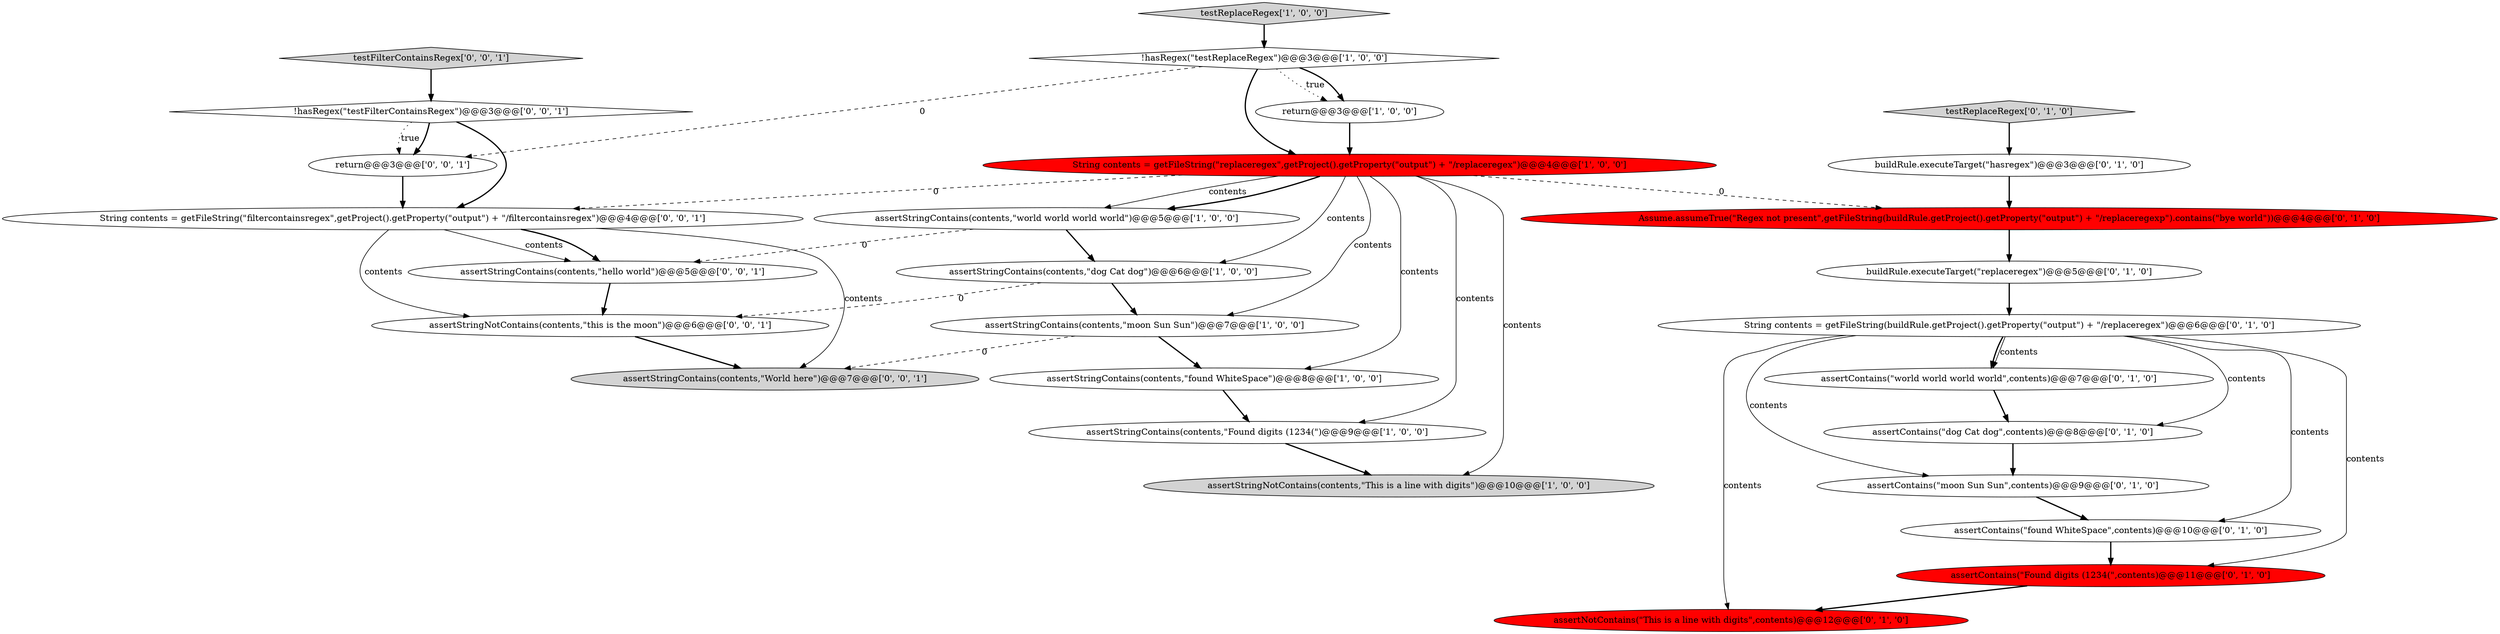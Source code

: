 digraph {
5 [style = filled, label = "assertStringContains(contents,\"world world world world\")@@@5@@@['1', '0', '0']", fillcolor = white, shape = ellipse image = "AAA0AAABBB1BBB"];
19 [style = filled, label = "String contents = getFileString(buildRule.getProject().getProperty(\"output\") + \"/replaceregex\")@@@6@@@['0', '1', '0']", fillcolor = white, shape = ellipse image = "AAA0AAABBB2BBB"];
18 [style = filled, label = "buildRule.executeTarget(\"replaceregex\")@@@5@@@['0', '1', '0']", fillcolor = white, shape = ellipse image = "AAA0AAABBB2BBB"];
22 [style = filled, label = "assertStringContains(contents,\"hello world\")@@@5@@@['0', '0', '1']", fillcolor = white, shape = ellipse image = "AAA0AAABBB3BBB"];
25 [style = filled, label = "assertStringNotContains(contents,\"this is the moon\")@@@6@@@['0', '0', '1']", fillcolor = white, shape = ellipse image = "AAA0AAABBB3BBB"];
17 [style = filled, label = "assertNotContains(\"This is a line with digits\",contents)@@@12@@@['0', '1', '0']", fillcolor = red, shape = ellipse image = "AAA1AAABBB2BBB"];
2 [style = filled, label = "String contents = getFileString(\"replaceregex\",getProject().getProperty(\"output\") + \"/replaceregex\")@@@4@@@['1', '0', '0']", fillcolor = red, shape = ellipse image = "AAA1AAABBB1BBB"];
9 [style = filled, label = "assertStringContains(contents,\"found WhiteSpace\")@@@8@@@['1', '0', '0']", fillcolor = white, shape = ellipse image = "AAA0AAABBB1BBB"];
11 [style = filled, label = "testReplaceRegex['0', '1', '0']", fillcolor = lightgray, shape = diamond image = "AAA0AAABBB2BBB"];
12 [style = filled, label = "assertContains(\"dog Cat dog\",contents)@@@8@@@['0', '1', '0']", fillcolor = white, shape = ellipse image = "AAA0AAABBB2BBB"];
7 [style = filled, label = "assertStringContains(contents,\"Found digits (1234(\")@@@9@@@['1', '0', '0']", fillcolor = white, shape = ellipse image = "AAA0AAABBB1BBB"];
23 [style = filled, label = "testFilterContainsRegex['0', '0', '1']", fillcolor = lightgray, shape = diamond image = "AAA0AAABBB3BBB"];
15 [style = filled, label = "assertContains(\"found WhiteSpace\",contents)@@@10@@@['0', '1', '0']", fillcolor = white, shape = ellipse image = "AAA0AAABBB2BBB"];
24 [style = filled, label = "!hasRegex(\"testFilterContainsRegex\")@@@3@@@['0', '0', '1']", fillcolor = white, shape = diamond image = "AAA0AAABBB3BBB"];
10 [style = filled, label = "buildRule.executeTarget(\"hasregex\")@@@3@@@['0', '1', '0']", fillcolor = white, shape = ellipse image = "AAA0AAABBB2BBB"];
27 [style = filled, label = "assertStringContains(contents,\"World here\")@@@7@@@['0', '0', '1']", fillcolor = lightgray, shape = ellipse image = "AAA0AAABBB3BBB"];
8 [style = filled, label = "assertStringContains(contents,\"dog Cat dog\")@@@6@@@['1', '0', '0']", fillcolor = white, shape = ellipse image = "AAA0AAABBB1BBB"];
0 [style = filled, label = "testReplaceRegex['1', '0', '0']", fillcolor = lightgray, shape = diamond image = "AAA0AAABBB1BBB"];
13 [style = filled, label = "assertContains(\"moon Sun Sun\",contents)@@@9@@@['0', '1', '0']", fillcolor = white, shape = ellipse image = "AAA0AAABBB2BBB"];
14 [style = filled, label = "Assume.assumeTrue(\"Regex not present\",getFileString(buildRule.getProject().getProperty(\"output\") + \"/replaceregexp\").contains(\"bye world\"))@@@4@@@['0', '1', '0']", fillcolor = red, shape = ellipse image = "AAA1AAABBB2BBB"];
20 [style = filled, label = "assertContains(\"world world world world\",contents)@@@7@@@['0', '1', '0']", fillcolor = white, shape = ellipse image = "AAA0AAABBB2BBB"];
26 [style = filled, label = "return@@@3@@@['0', '0', '1']", fillcolor = white, shape = ellipse image = "AAA0AAABBB3BBB"];
3 [style = filled, label = "assertStringNotContains(contents,\"This is a line with digits\")@@@10@@@['1', '0', '0']", fillcolor = lightgray, shape = ellipse image = "AAA0AAABBB1BBB"];
4 [style = filled, label = "!hasRegex(\"testReplaceRegex\")@@@3@@@['1', '0', '0']", fillcolor = white, shape = diamond image = "AAA0AAABBB1BBB"];
21 [style = filled, label = "String contents = getFileString(\"filtercontainsregex\",getProject().getProperty(\"output\") + \"/filtercontainsregex\")@@@4@@@['0', '0', '1']", fillcolor = white, shape = ellipse image = "AAA0AAABBB3BBB"];
6 [style = filled, label = "assertStringContains(contents,\"moon Sun Sun\")@@@7@@@['1', '0', '0']", fillcolor = white, shape = ellipse image = "AAA0AAABBB1BBB"];
1 [style = filled, label = "return@@@3@@@['1', '0', '0']", fillcolor = white, shape = ellipse image = "AAA0AAABBB1BBB"];
16 [style = filled, label = "assertContains(\"Found digits (1234(\",contents)@@@11@@@['0', '1', '0']", fillcolor = red, shape = ellipse image = "AAA1AAABBB2BBB"];
5->8 [style = bold, label=""];
22->25 [style = bold, label=""];
19->16 [style = solid, label="contents"];
19->13 [style = solid, label="contents"];
19->17 [style = solid, label="contents"];
4->1 [style = dotted, label="true"];
10->14 [style = bold, label=""];
19->12 [style = solid, label="contents"];
19->20 [style = bold, label=""];
2->5 [style = solid, label="contents"];
18->19 [style = bold, label=""];
2->3 [style = solid, label="contents"];
8->6 [style = bold, label=""];
4->2 [style = bold, label=""];
16->17 [style = bold, label=""];
4->26 [style = dashed, label="0"];
2->8 [style = solid, label="contents"];
9->7 [style = bold, label=""];
15->16 [style = bold, label=""];
21->22 [style = solid, label="contents"];
19->15 [style = solid, label="contents"];
7->3 [style = bold, label=""];
2->6 [style = solid, label="contents"];
26->21 [style = bold, label=""];
25->27 [style = bold, label=""];
12->13 [style = bold, label=""];
24->26 [style = bold, label=""];
23->24 [style = bold, label=""];
2->14 [style = dashed, label="0"];
19->20 [style = solid, label="contents"];
24->21 [style = bold, label=""];
24->26 [style = dotted, label="true"];
0->4 [style = bold, label=""];
11->10 [style = bold, label=""];
21->22 [style = bold, label=""];
2->21 [style = dashed, label="0"];
2->9 [style = solid, label="contents"];
6->27 [style = dashed, label="0"];
20->12 [style = bold, label=""];
8->25 [style = dashed, label="0"];
14->18 [style = bold, label=""];
1->2 [style = bold, label=""];
4->1 [style = bold, label=""];
13->15 [style = bold, label=""];
21->25 [style = solid, label="contents"];
6->9 [style = bold, label=""];
21->27 [style = solid, label="contents"];
2->7 [style = solid, label="contents"];
2->5 [style = bold, label=""];
5->22 [style = dashed, label="0"];
}
